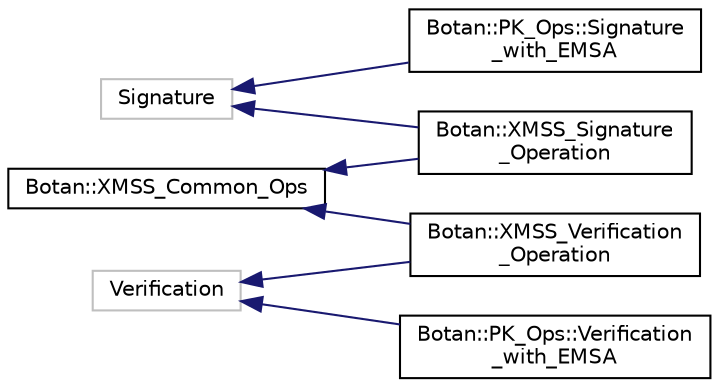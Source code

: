 digraph "Graphical Class Hierarchy"
{
  edge [fontname="Helvetica",fontsize="10",labelfontname="Helvetica",labelfontsize="10"];
  node [fontname="Helvetica",fontsize="10",shape=record];
  rankdir="LR";
  Node105 [label="Signature",height=0.2,width=0.4,color="grey75", fillcolor="white", style="filled"];
  Node105 -> Node106 [dir="back",color="midnightblue",fontsize="10",style="solid",fontname="Helvetica"];
  Node106 [label="Botan::PK_Ops::Signature\l_with_EMSA",height=0.2,width=0.4,color="black", fillcolor="white", style="filled",URL="$class_botan_1_1_p_k___ops_1_1_signature__with___e_m_s_a.html"];
  Node105 -> Node1 [dir="back",color="midnightblue",fontsize="10",style="solid",fontname="Helvetica"];
  Node1 [label="Botan::XMSS_Signature\l_Operation",height=0.2,width=0.4,color="black", fillcolor="white", style="filled",URL="$class_botan_1_1_x_m_s_s___signature___operation.html"];
  Node24 [label="Verification",height=0.2,width=0.4,color="grey75", fillcolor="white", style="filled"];
  Node24 -> Node25 [dir="back",color="midnightblue",fontsize="10",style="solid",fontname="Helvetica"];
  Node25 [label="Botan::PK_Ops::Verification\l_with_EMSA",height=0.2,width=0.4,color="black", fillcolor="white", style="filled",URL="$class_botan_1_1_p_k___ops_1_1_verification__with___e_m_s_a.html"];
  Node24 -> Node2 [dir="back",color="midnightblue",fontsize="10",style="solid",fontname="Helvetica"];
  Node2 [label="Botan::XMSS_Verification\l_Operation",height=0.2,width=0.4,color="black", fillcolor="white", style="filled",URL="$class_botan_1_1_x_m_s_s___verification___operation.html"];
  Node0 [label="Botan::XMSS_Common_Ops",height=0.2,width=0.4,color="black", fillcolor="white", style="filled",URL="$class_botan_1_1_x_m_s_s___common___ops.html"];
  Node0 -> Node1 [dir="back",color="midnightblue",fontsize="10",style="solid",fontname="Helvetica"];
  Node0 -> Node2 [dir="back",color="midnightblue",fontsize="10",style="solid",fontname="Helvetica"];
}
